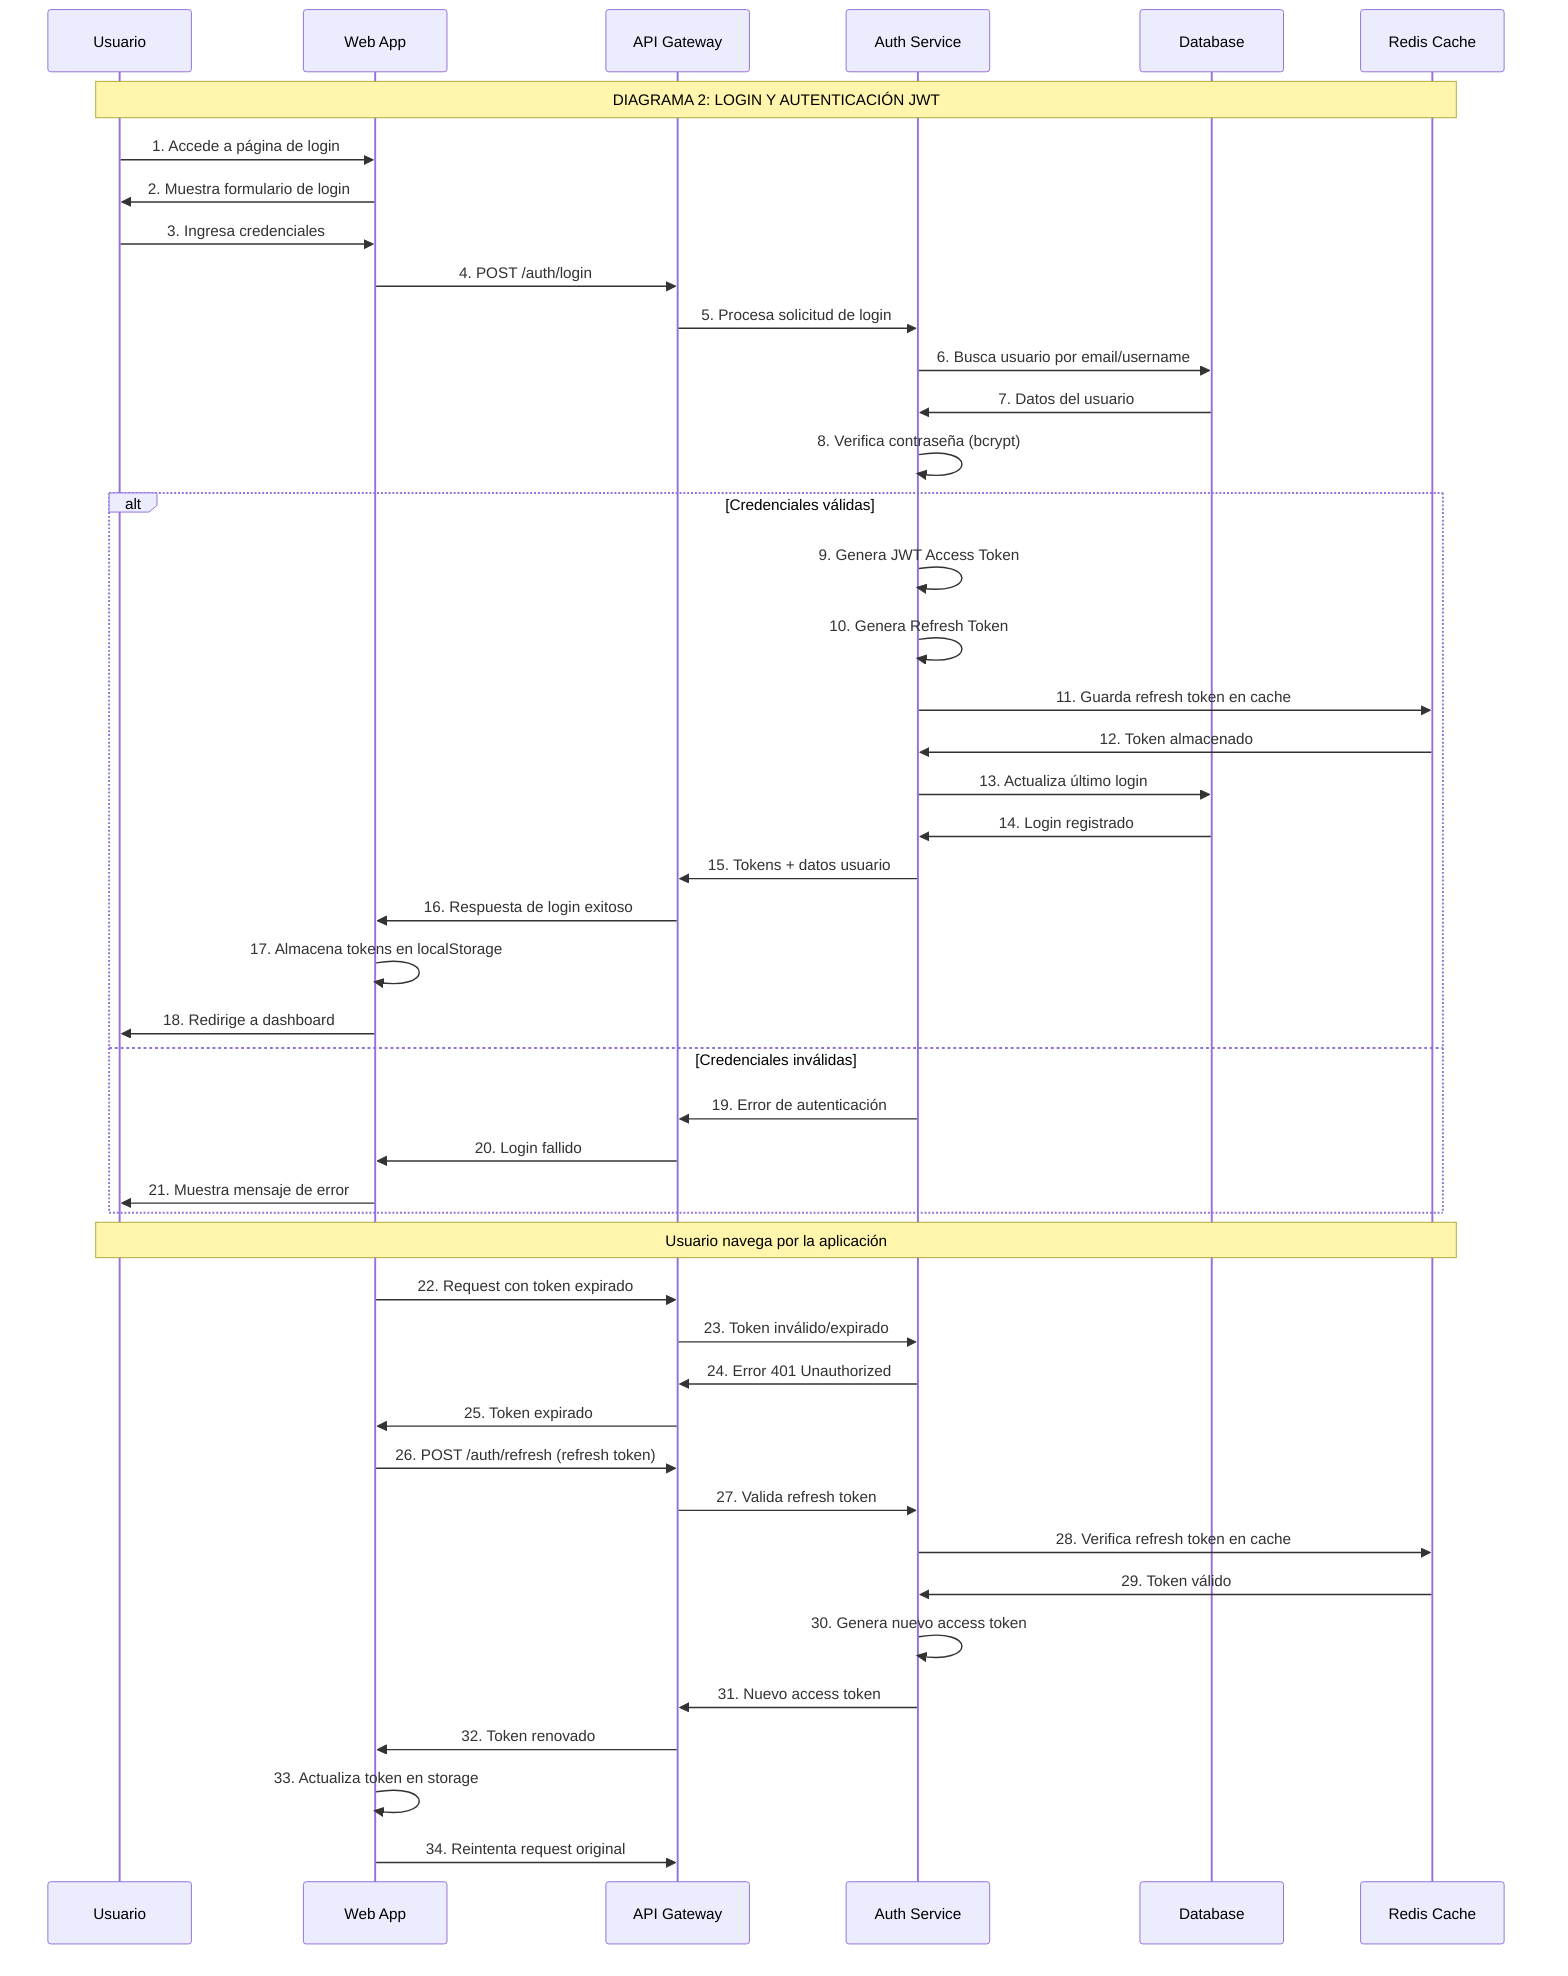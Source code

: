 sequenceDiagram
    participant U as Usuario
    participant WA as Web App
    participant AG as API Gateway
    participant AS as Auth Service
    participant DB as Database
    participant R as Redis Cache

    Note over U, R: DIAGRAMA 2: LOGIN Y AUTENTICACIÓN JWT

    %% Proceso de Login
    U->>WA: 1. Accede a página de login
    WA->>U: 2. Muestra formulario de login
    U->>WA: 3. Ingresa credenciales
    WA->>AG: 4. POST /auth/login
    AG->>AS: 5. Procesa solicitud de login
    AS->>DB: 6. Busca usuario por email/username
    DB->>AS: 7. Datos del usuario
    AS->>AS: 8. Verifica contraseña (bcrypt)
    
    alt Credenciales válidas
        AS->>AS: 9. Genera JWT Access Token
        AS->>AS: 10. Genera Refresh Token
        AS->>R: 11. Guarda refresh token en cache
        R->>AS: 12. Token almacenado
        AS->>DB: 13. Actualiza último login
        DB->>AS: 14. Login registrado
        AS->>AG: 15. Tokens + datos usuario
        AG->>WA: 16. Respuesta de login exitoso
        WA->>WA: 17. Almacena tokens en localStorage
        WA->>U: 18. Redirige a dashboard
    else Credenciales inválidas
        AS->>AG: 19. Error de autenticación
        AG->>WA: 20. Login fallido
        WA->>U: 21. Muestra mensaje de error
    end

    Note over U, R: Usuario navega por la aplicación

    %% Renovación de Token
    WA->>AG: 22. Request con token expirado
    AG->>AS: 23. Token inválido/expirado
    AS->>AG: 24. Error 401 Unauthorized
    AG->>WA: 25. Token expirado
    WA->>AG: 26. POST /auth/refresh (refresh token)
    AG->>AS: 27. Valida refresh token
    AS->>R: 28. Verifica refresh token en cache
    R->>AS: 29. Token válido
    AS->>AS: 30. Genera nuevo access token
    AS->>AG: 31. Nuevo access token
    AG->>WA: 32. Token renovado
    WA->>WA: 33. Actualiza token en storage
    WA->>AG: 34. Reintenta request original